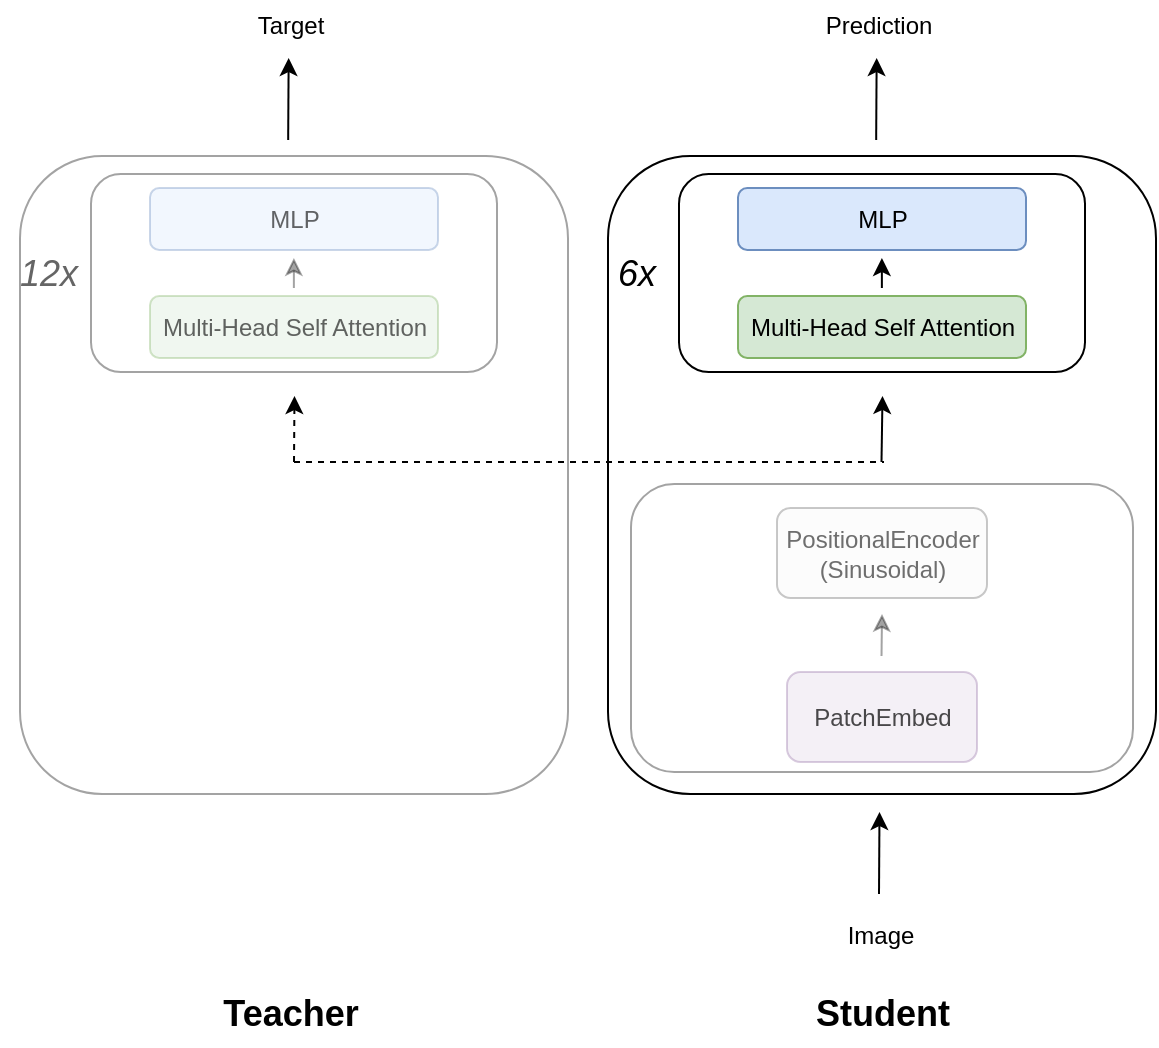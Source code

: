 <mxfile version="24.4.4" type="device">
  <diagram name="Page-1" id="rec_O2NxFxvg1IE6ShhW">
    <mxGraphModel dx="1138" dy="658" grid="0" gridSize="10" guides="1" tooltips="1" connect="1" arrows="1" fold="1" page="1" pageScale="1" pageWidth="827" pageHeight="1169" math="0" shadow="0">
      <root>
        <mxCell id="0" />
        <mxCell id="1" parent="0" />
        <mxCell id="8Ai476qbeIyZ9AW1nJz5-8" value="" style="rounded=1;html=1;" parent="1" vertex="1">
          <mxGeometry x="429" y="375" width="274" height="319" as="geometry" />
        </mxCell>
        <mxCell id="8Ai476qbeIyZ9AW1nJz5-3" value="" style="rounded=1;html=1;strokeOpacity=60;fillOpacity=60;opacity=60;textOpacity=70;" parent="1" vertex="1">
          <mxGeometry x="440.5" y="539" width="251" height="144" as="geometry" />
        </mxCell>
        <mxCell id="8Ai476qbeIyZ9AW1nJz5-4" value="PatchEmbed" style="rounded=1;html=1;fillColor=#e1d5e7;strokeColor=#9673a6;strokeOpacity=60;fillOpacity=60;opacity=60;textOpacity=70;" parent="1" vertex="1">
          <mxGeometry x="518.5" y="633" width="95" height="45" as="geometry" />
        </mxCell>
        <mxCell id="8Ai476qbeIyZ9AW1nJz5-5" value="PositionalEncoder&lt;br&gt;&lt;div&gt;(Sinusoidal)&lt;/div&gt;" style="rounded=1;html=1;fillColor=#f5f5f5;fontColor=#333333;strokeColor=#666666;strokeOpacity=60;fillOpacity=60;opacity=60;textOpacity=70;" parent="1" vertex="1">
          <mxGeometry x="513.5" y="551" width="105" height="45" as="geometry" />
        </mxCell>
        <mxCell id="8Ai476qbeIyZ9AW1nJz5-9" value="" style="rounded=1;html=1;" parent="1" vertex="1">
          <mxGeometry x="464.5" y="384" width="203" height="99" as="geometry" />
        </mxCell>
        <mxCell id="8Ai476qbeIyZ9AW1nJz5-10" value="MLP" style="rounded=1;html=1;fillColor=#dae8fc;strokeColor=#6c8ebf;" parent="1" vertex="1">
          <mxGeometry x="494" y="391" width="144" height="31" as="geometry" />
        </mxCell>
        <mxCell id="8Ai476qbeIyZ9AW1nJz5-12" value="Multi-Head Self Attention" style="rounded=1;html=1;fillColor=#d5e8d4;strokeColor=#82b366;" parent="1" vertex="1">
          <mxGeometry x="494" y="445" width="144" height="31" as="geometry" />
        </mxCell>
        <mxCell id="8Ai476qbeIyZ9AW1nJz5-13" value="&lt;i&gt;&lt;font style=&quot;font-size: 18px;&quot;&gt;6x&lt;/font&gt;&lt;/i&gt;" style="text;html=1;align=center;verticalAlign=middle;resizable=0;points=[];autosize=1;strokeColor=none;fillColor=none;" parent="1" vertex="1">
          <mxGeometry x="424" y="417" width="37" height="33" as="geometry" />
        </mxCell>
        <mxCell id="8Ai476qbeIyZ9AW1nJz5-15" value="" style="endArrow=classic;html=1;rounded=0;" parent="1" edge="1">
          <mxGeometry width="50" height="50" relative="1" as="geometry">
            <mxPoint x="565.75" y="528" as="sourcePoint" />
            <mxPoint x="566.25" y="495" as="targetPoint" />
          </mxGeometry>
        </mxCell>
        <mxCell id="8Ai476qbeIyZ9AW1nJz5-16" value="" style="endArrow=classic;html=1;rounded=0;strokeOpacity=60;fillOpacity=60;opacity=60;textOpacity=70;" parent="1" edge="1">
          <mxGeometry width="50" height="50" relative="1" as="geometry">
            <mxPoint x="565.76" y="625" as="sourcePoint" />
            <mxPoint x="566.01" y="604" as="targetPoint" />
          </mxGeometry>
        </mxCell>
        <mxCell id="8Ai476qbeIyZ9AW1nJz5-17" value="" style="endArrow=classic;html=1;rounded=0;" parent="1" edge="1">
          <mxGeometry width="50" height="50" relative="1" as="geometry">
            <mxPoint x="564.5" y="744" as="sourcePoint" />
            <mxPoint x="564.75" y="703" as="targetPoint" />
          </mxGeometry>
        </mxCell>
        <mxCell id="8Ai476qbeIyZ9AW1nJz5-18" value="" style="endArrow=classic;html=1;rounded=0;" parent="1" edge="1">
          <mxGeometry width="50" height="50" relative="1" as="geometry">
            <mxPoint x="565.93" y="441" as="sourcePoint" />
            <mxPoint x="565.94" y="426" as="targetPoint" />
          </mxGeometry>
        </mxCell>
        <mxCell id="8Ai476qbeIyZ9AW1nJz5-26" value="Image" style="text;html=1;align=center;verticalAlign=middle;resizable=0;points=[];autosize=1;strokeColor=none;fillColor=none;" parent="1" vertex="1">
          <mxGeometry x="539.5" y="752" width="51" height="26" as="geometry" />
        </mxCell>
        <mxCell id="8Ai476qbeIyZ9AW1nJz5-27" value="" style="endArrow=classic;html=1;rounded=0;" parent="1" edge="1">
          <mxGeometry width="50" height="50" relative="1" as="geometry">
            <mxPoint x="563.08" y="367" as="sourcePoint" />
            <mxPoint x="563.33" y="326" as="targetPoint" />
          </mxGeometry>
        </mxCell>
        <mxCell id="8Ai476qbeIyZ9AW1nJz5-30" value="Prediction" style="text;html=1;align=center;verticalAlign=middle;resizable=0;points=[];autosize=1;strokeColor=none;fillColor=none;" parent="1" vertex="1">
          <mxGeometry x="528" y="297" width="71" height="26" as="geometry" />
        </mxCell>
        <mxCell id="8Ai476qbeIyZ9AW1nJz5-35" value="&lt;b&gt;&lt;font style=&quot;font-size: 18px;&quot;&gt;Teacher&lt;/font&gt;&lt;/b&gt;" style="text;html=1;align=center;verticalAlign=middle;resizable=0;points=[];autosize=1;strokeColor=none;fillColor=none;" parent="1" vertex="1">
          <mxGeometry x="226.5" y="787" width="86" height="33" as="geometry" />
        </mxCell>
        <mxCell id="8Ai476qbeIyZ9AW1nJz5-36" value="&lt;font size=&quot;4&quot;&gt;&lt;b&gt;Student&lt;/b&gt;&lt;/font&gt;" style="text;html=1;align=center;verticalAlign=middle;resizable=0;points=[];autosize=1;strokeColor=none;fillColor=none;" parent="1" vertex="1">
          <mxGeometry x="523.5" y="787" width="85" height="33" as="geometry" />
        </mxCell>
        <mxCell id="8Ai476qbeIyZ9AW1nJz5-38" value="" style="rounded=1;html=1;strokeOpacity=60;fillOpacity=60;opacity=60;" parent="1" vertex="1">
          <mxGeometry x="135" y="375" width="274" height="319" as="geometry" />
        </mxCell>
        <mxCell id="8Ai476qbeIyZ9AW1nJz5-42" value="" style="rounded=1;html=1;strokeOpacity=60;fillOpacity=60;opacity=60;" parent="1" vertex="1">
          <mxGeometry x="170.5" y="384" width="203" height="99" as="geometry" />
        </mxCell>
        <mxCell id="8Ai476qbeIyZ9AW1nJz5-43" value="MLP" style="rounded=1;html=1;fillColor=#dae8fc;strokeColor=#6c8ebf;strokeOpacity=60;fillOpacity=60;opacity=60;textOpacity=60;" parent="1" vertex="1">
          <mxGeometry x="200" y="391" width="144" height="31" as="geometry" />
        </mxCell>
        <mxCell id="8Ai476qbeIyZ9AW1nJz5-44" value="Multi-Head Self Attention" style="rounded=1;html=1;fillColor=#d5e8d4;strokeColor=#82b366;strokeOpacity=60;fillOpacity=60;opacity=60;textOpacity=60;" parent="1" vertex="1">
          <mxGeometry x="200" y="445" width="144" height="31" as="geometry" />
        </mxCell>
        <mxCell id="8Ai476qbeIyZ9AW1nJz5-45" value="&lt;i&gt;&lt;font style=&quot;font-size: 18px;&quot;&gt;12x&lt;/font&gt;&lt;/i&gt;" style="text;html=1;align=center;verticalAlign=middle;resizable=0;points=[];autosize=1;strokeColor=none;fillColor=none;strokeOpacity=60;fillOpacity=60;opacity=60;textOpacity=60;" parent="1" vertex="1">
          <mxGeometry x="125" y="417" width="47" height="33" as="geometry" />
        </mxCell>
        <mxCell id="8Ai476qbeIyZ9AW1nJz5-48" value="" style="endArrow=classic;html=1;rounded=0;strokeOpacity=60;fillOpacity=60;opacity=60;" parent="1" edge="1">
          <mxGeometry width="50" height="50" relative="1" as="geometry">
            <mxPoint x="271.93" y="441" as="sourcePoint" />
            <mxPoint x="271.94" y="426" as="targetPoint" />
          </mxGeometry>
        </mxCell>
        <mxCell id="8Ai476qbeIyZ9AW1nJz5-52" value="" style="endArrow=classic;html=1;rounded=0;" parent="1" edge="1">
          <mxGeometry width="50" height="50" relative="1" as="geometry">
            <mxPoint x="269.08" y="367" as="sourcePoint" />
            <mxPoint x="269.33" y="326" as="targetPoint" />
          </mxGeometry>
        </mxCell>
        <mxCell id="8Ai476qbeIyZ9AW1nJz5-53" value="Target" style="text;html=1;align=center;verticalAlign=middle;resizable=0;points=[];autosize=1;strokeColor=none;fillColor=none;" parent="1" vertex="1">
          <mxGeometry x="244" y="297" width="51" height="26" as="geometry" />
        </mxCell>
        <mxCell id="8Ai476qbeIyZ9AW1nJz5-50" value="" style="endArrow=none;dashed=1;html=1;rounded=0;" parent="1" edge="1">
          <mxGeometry width="50" height="50" relative="1" as="geometry">
            <mxPoint x="272" y="528" as="sourcePoint" />
            <mxPoint x="567" y="528" as="targetPoint" />
          </mxGeometry>
        </mxCell>
        <mxCell id="8Ai476qbeIyZ9AW1nJz5-46" value="" style="endArrow=classic;html=1;rounded=0;dashed=1;strokeOpacity=100;fillOpacity=100;" parent="1" edge="1">
          <mxGeometry width="50" height="50" relative="1" as="geometry">
            <mxPoint x="272" y="528" as="sourcePoint" />
            <mxPoint x="272.25" y="495" as="targetPoint" />
          </mxGeometry>
        </mxCell>
      </root>
    </mxGraphModel>
  </diagram>
</mxfile>
